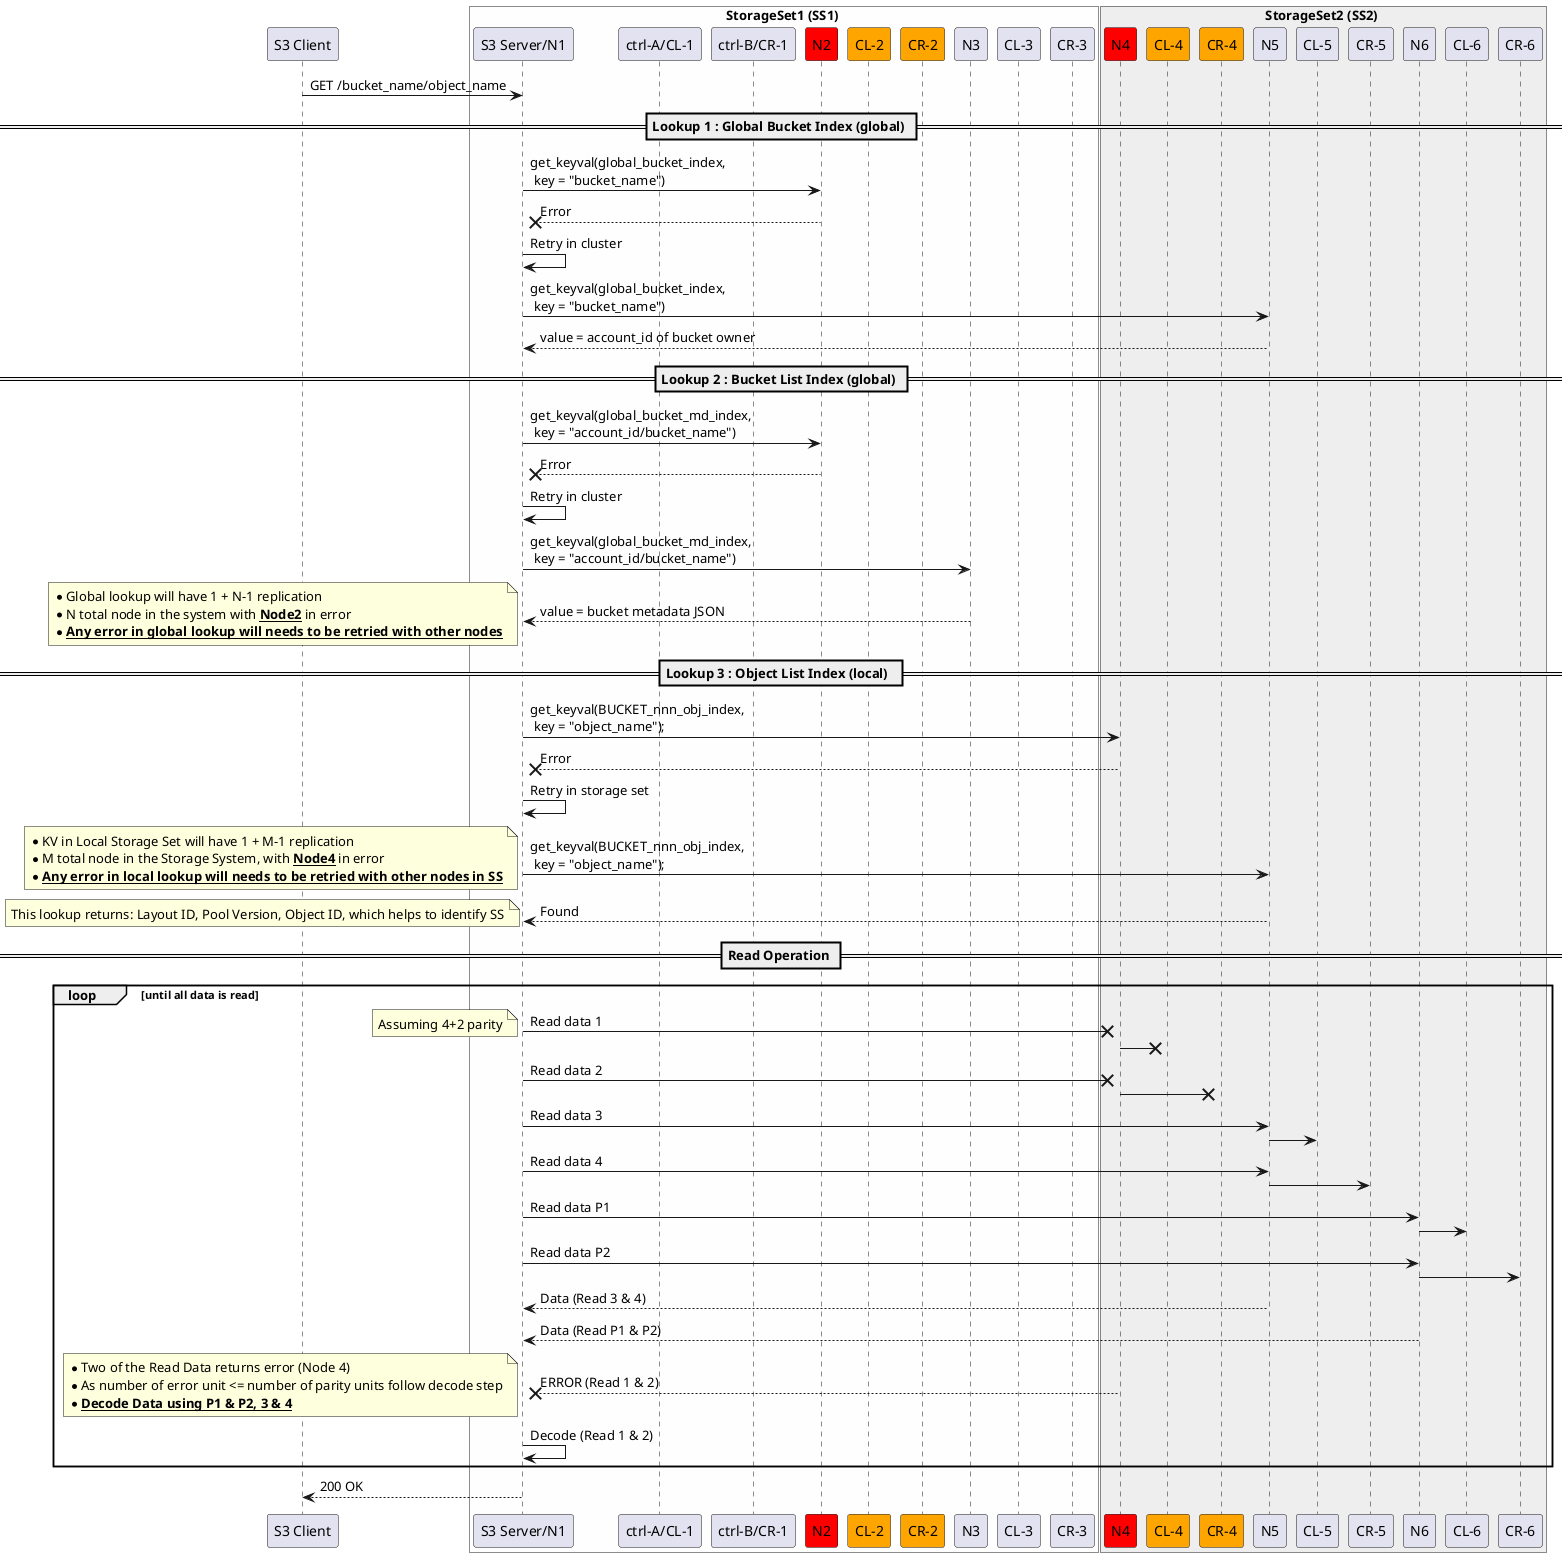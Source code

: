 ```plantuml
@startuml 
participant "S3 Client" as client
box StorageSet1 (SS1) #FEFEFE
participant "S3 Server/N1" as N1
participant "ctrl-A/CL-1" as CL_1
participant "ctrl-B/CR-1" as CR_1
participant "N2" as N2 #red
participant "CL-2" as CL_2 #orange
participant "CR-2" as CR_2 #orange
participant "N3" as N3
participant "CL-3" as CL_3
participant "CR-3" as CR_3
end box
box StorageSet2 (SS2) #EEEEEE
participant "N4" as N4 #red
participant "CL-4" as CL_4 #orange
participant "CR-4" as CR_4 #orange
participant "N5" as N5
participant "CL-5" as CL_5
participant "CR-5" as CR_5
participant "N6" as N6
participant "CL-6" as CL_6
participant "CR-6" as CR_6
end box

client -> N1: GET /bucket_name/object_name

== Lookup 1 : Global Bucket Index (global) ==
N1 -> N2: get_keyval(global_bucket_index,\n key = "bucket_name")
N2 --X N1: Error 
N1 -> N1: Retry in cluster
N1 -> N5: get_keyval(global_bucket_index,\n key = "bucket_name")
N5 --> N1: value = account_id of bucket owner

== Lookup 2 : Bucket List Index (global) ==
N1 -> N2: get_keyval(global_bucket_md_index,\n key = "account_id/bucket_name")
N2 --X N1: Error 
N1 -> N1: Retry in cluster
N1 -> N3: get_keyval(global_bucket_md_index,\n key = "account_id/bucket_name")
N3 --> N1: value = bucket metadata JSON

note left
   * Global lookup will have 1 + N-1 replication 
   * N total node in the system with __**Node2**__ in error
   * __**Any error in global lookup will needs to be retried with other nodes**__
end note

== Lookup 3 : Object List Index (local)  ==
N1 -> N4: get_keyval(BUCKET_nnn_obj_index,\n key = "object_name");
N4 --X N1 : Error
N1 -> N1: Retry in storage set
N1 -> N5: get_keyval(BUCKET_nnn_obj_index,\n key = "object_name");
note left
   * KV in Local Storage Set will have 1 + M-1 replication 
   * M total node in the Storage System, with __**Node4**__ in error
   * __**Any error in local lookup will needs to be retried with other nodes in SS**__
end note
N5 --> N1: Found
note left
This lookup returns: Layout ID, Pool Version, Object ID, which helps to identify SS
end note

== Read Operation ==

loop until all data is read
  N1 -X "N4": Read data 1
note left
   Assuming 4+2 parity
end note
  "N4" -X CL_4
  N1 -X "N4": Read data 2
  "N4" -X CR_4

  N1 -> "N5": Read data 3
  "N5" -> CL_5
  N1 -> "N5": Read data 4
  "N5" -> CR_5

  N1 -> "N6": Read data P1
  "N6" -> CL_6
  N1 -> "N6": Read data P2
  "N6" -> CR_6

  N5 --> N1: Data (Read 3 & 4)
  N6 --> N1: Data (Read P1 & P2)
  N4 --X N1: ERROR (Read 1 & 2)
note left
   * Two of the Read Data returns error (Node 4)
   * As number of error unit <= number of parity units follow decode step
   * __**Decode Data using P1 & P2, 3 & 4**__
end note
  "N1" -> N1 : Decode (Read 1 & 2)    
end

N1 --> client: 200 OK
@enduml
```
